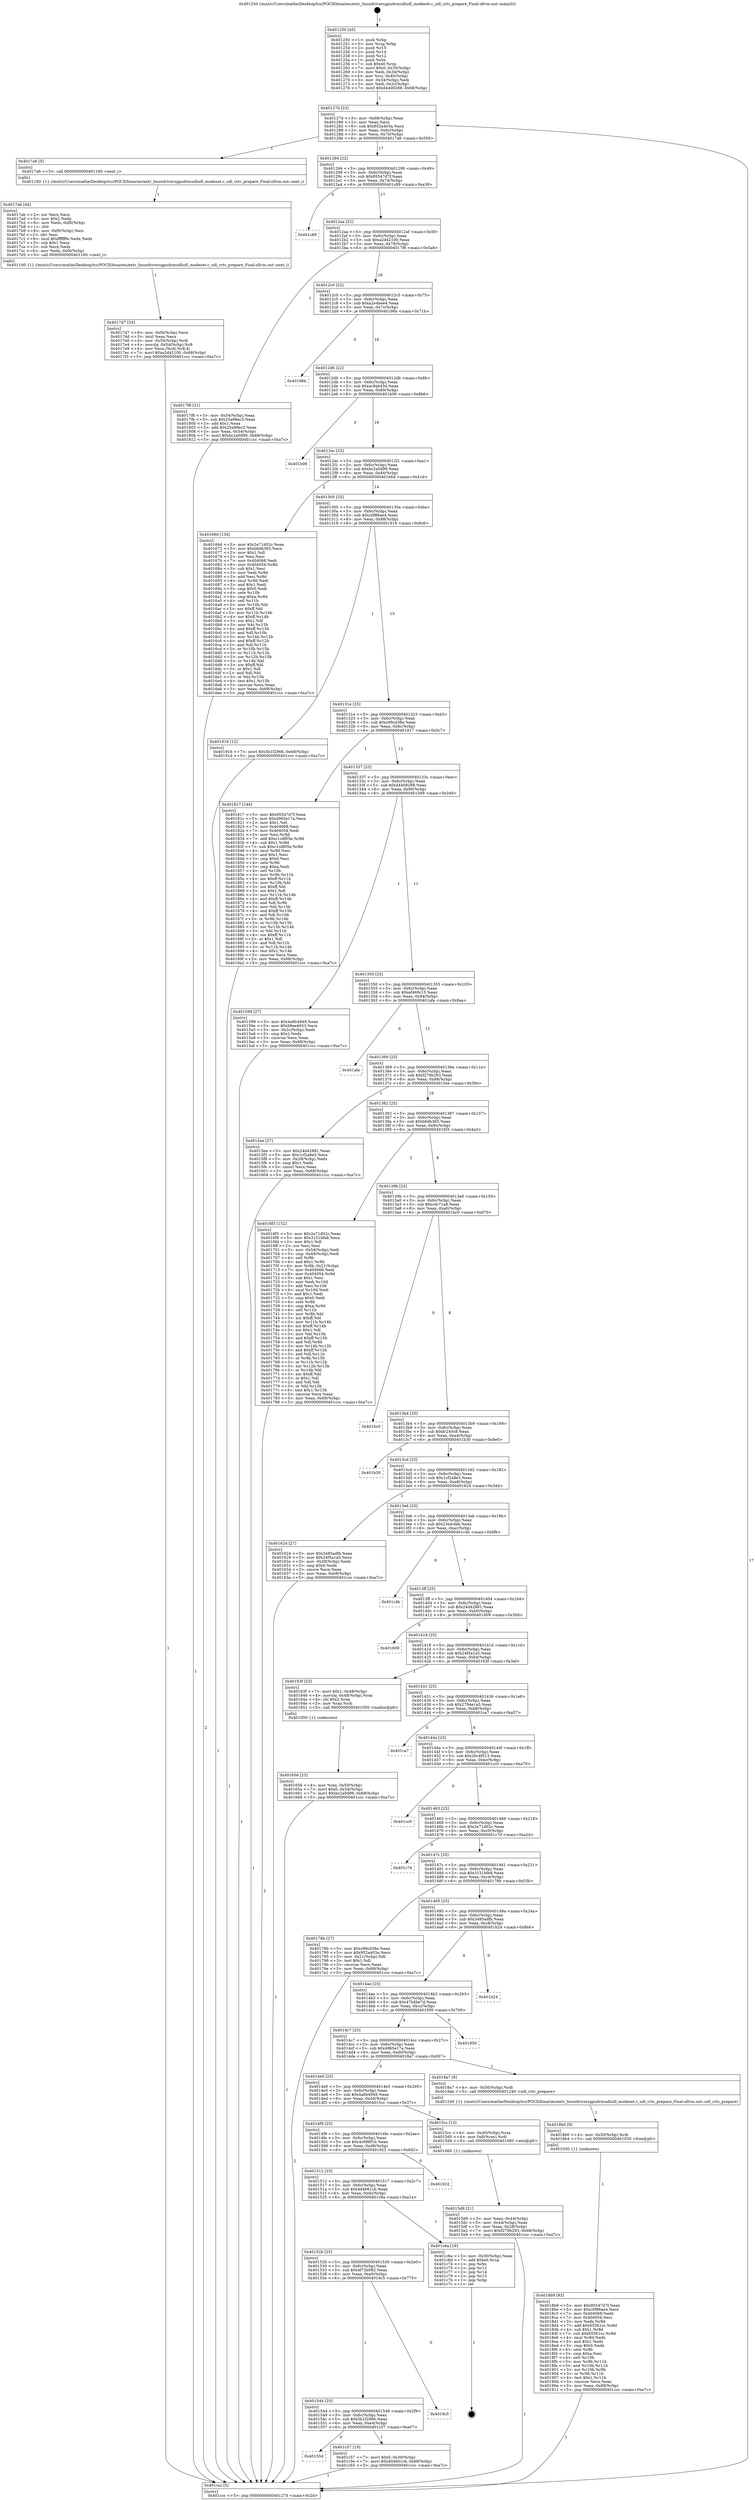 digraph "0x401250" {
  label = "0x401250 (/mnt/c/Users/mathe/Desktop/tcc/POCII/binaries/extr_linuxdriversgpudrmudludl_modeset.c_udl_crtc_prepare_Final-ollvm.out::main(0))"
  labelloc = "t"
  node[shape=record]

  Entry [label="",width=0.3,height=0.3,shape=circle,fillcolor=black,style=filled]
  "0x40127d" [label="{
     0x40127d [23]\l
     | [instrs]\l
     &nbsp;&nbsp;0x40127d \<+3\>: mov -0x68(%rbp),%eax\l
     &nbsp;&nbsp;0x401280 \<+2\>: mov %eax,%ecx\l
     &nbsp;&nbsp;0x401282 \<+6\>: sub $0x952a403a,%ecx\l
     &nbsp;&nbsp;0x401288 \<+3\>: mov %eax,-0x6c(%rbp)\l
     &nbsp;&nbsp;0x40128b \<+3\>: mov %ecx,-0x70(%rbp)\l
     &nbsp;&nbsp;0x40128e \<+6\>: je 00000000004017a6 \<main+0x556\>\l
  }"]
  "0x4017a6" [label="{
     0x4017a6 [5]\l
     | [instrs]\l
     &nbsp;&nbsp;0x4017a6 \<+5\>: call 0000000000401160 \<next_i\>\l
     | [calls]\l
     &nbsp;&nbsp;0x401160 \{1\} (/mnt/c/Users/mathe/Desktop/tcc/POCII/binaries/extr_linuxdriversgpudrmudludl_modeset.c_udl_crtc_prepare_Final-ollvm.out::next_i)\l
  }"]
  "0x401294" [label="{
     0x401294 [22]\l
     | [instrs]\l
     &nbsp;&nbsp;0x401294 \<+5\>: jmp 0000000000401299 \<main+0x49\>\l
     &nbsp;&nbsp;0x401299 \<+3\>: mov -0x6c(%rbp),%eax\l
     &nbsp;&nbsp;0x40129c \<+5\>: sub $0x95547d7f,%eax\l
     &nbsp;&nbsp;0x4012a1 \<+3\>: mov %eax,-0x74(%rbp)\l
     &nbsp;&nbsp;0x4012a4 \<+6\>: je 0000000000401c89 \<main+0xa39\>\l
  }"]
  Exit [label="",width=0.3,height=0.3,shape=circle,fillcolor=black,style=filled,peripheries=2]
  "0x401c89" [label="{
     0x401c89\l
  }", style=dashed]
  "0x4012aa" [label="{
     0x4012aa [22]\l
     | [instrs]\l
     &nbsp;&nbsp;0x4012aa \<+5\>: jmp 00000000004012af \<main+0x5f\>\l
     &nbsp;&nbsp;0x4012af \<+3\>: mov -0x6c(%rbp),%eax\l
     &nbsp;&nbsp;0x4012b2 \<+5\>: sub $0xa2d42100,%eax\l
     &nbsp;&nbsp;0x4012b7 \<+3\>: mov %eax,-0x78(%rbp)\l
     &nbsp;&nbsp;0x4012ba \<+6\>: je 00000000004017f8 \<main+0x5a8\>\l
  }"]
  "0x40155d" [label="{
     0x40155d\l
  }", style=dashed]
  "0x4017f8" [label="{
     0x4017f8 [31]\l
     | [instrs]\l
     &nbsp;&nbsp;0x4017f8 \<+3\>: mov -0x54(%rbp),%eax\l
     &nbsp;&nbsp;0x4017fb \<+5\>: sub $0x25a99ec3,%eax\l
     &nbsp;&nbsp;0x401800 \<+3\>: add $0x1,%eax\l
     &nbsp;&nbsp;0x401803 \<+5\>: add $0x25a99ec3,%eax\l
     &nbsp;&nbsp;0x401808 \<+3\>: mov %eax,-0x54(%rbp)\l
     &nbsp;&nbsp;0x40180b \<+7\>: movl $0xbc2a0d99,-0x68(%rbp)\l
     &nbsp;&nbsp;0x401812 \<+5\>: jmp 0000000000401ccc \<main+0xa7c\>\l
  }"]
  "0x4012c0" [label="{
     0x4012c0 [22]\l
     | [instrs]\l
     &nbsp;&nbsp;0x4012c0 \<+5\>: jmp 00000000004012c5 \<main+0x75\>\l
     &nbsp;&nbsp;0x4012c5 \<+3\>: mov -0x6c(%rbp),%eax\l
     &nbsp;&nbsp;0x4012c8 \<+5\>: sub $0xa2e4bee4,%eax\l
     &nbsp;&nbsp;0x4012cd \<+3\>: mov %eax,-0x7c(%rbp)\l
     &nbsp;&nbsp;0x4012d0 \<+6\>: je 000000000040196b \<main+0x71b\>\l
  }"]
  "0x401c57" [label="{
     0x401c57 [19]\l
     | [instrs]\l
     &nbsp;&nbsp;0x401c57 \<+7\>: movl $0x0,-0x30(%rbp)\l
     &nbsp;&nbsp;0x401c5e \<+7\>: movl $0x4d4661cb,-0x68(%rbp)\l
     &nbsp;&nbsp;0x401c65 \<+5\>: jmp 0000000000401ccc \<main+0xa7c\>\l
  }"]
  "0x40196b" [label="{
     0x40196b\l
  }", style=dashed]
  "0x4012d6" [label="{
     0x4012d6 [22]\l
     | [instrs]\l
     &nbsp;&nbsp;0x4012d6 \<+5\>: jmp 00000000004012db \<main+0x8b\>\l
     &nbsp;&nbsp;0x4012db \<+3\>: mov -0x6c(%rbp),%eax\l
     &nbsp;&nbsp;0x4012de \<+5\>: sub $0xac9ab43d,%eax\l
     &nbsp;&nbsp;0x4012e3 \<+3\>: mov %eax,-0x80(%rbp)\l
     &nbsp;&nbsp;0x4012e6 \<+6\>: je 0000000000401b06 \<main+0x8b6\>\l
  }"]
  "0x401544" [label="{
     0x401544 [25]\l
     | [instrs]\l
     &nbsp;&nbsp;0x401544 \<+5\>: jmp 0000000000401549 \<main+0x2f9\>\l
     &nbsp;&nbsp;0x401549 \<+3\>: mov -0x6c(%rbp),%eax\l
     &nbsp;&nbsp;0x40154c \<+5\>: sub $0x5b1f2966,%eax\l
     &nbsp;&nbsp;0x401551 \<+6\>: mov %eax,-0xe4(%rbp)\l
     &nbsp;&nbsp;0x401557 \<+6\>: je 0000000000401c57 \<main+0xa07\>\l
  }"]
  "0x401b06" [label="{
     0x401b06\l
  }", style=dashed]
  "0x4012ec" [label="{
     0x4012ec [25]\l
     | [instrs]\l
     &nbsp;&nbsp;0x4012ec \<+5\>: jmp 00000000004012f1 \<main+0xa1\>\l
     &nbsp;&nbsp;0x4012f1 \<+3\>: mov -0x6c(%rbp),%eax\l
     &nbsp;&nbsp;0x4012f4 \<+5\>: sub $0xbc2a0d99,%eax\l
     &nbsp;&nbsp;0x4012f9 \<+6\>: mov %eax,-0x84(%rbp)\l
     &nbsp;&nbsp;0x4012ff \<+6\>: je 000000000040166d \<main+0x41d\>\l
  }"]
  "0x4019c5" [label="{
     0x4019c5\l
  }", style=dashed]
  "0x40166d" [label="{
     0x40166d [134]\l
     | [instrs]\l
     &nbsp;&nbsp;0x40166d \<+5\>: mov $0x2e71d02c,%eax\l
     &nbsp;&nbsp;0x401672 \<+5\>: mov $0xb6db365,%ecx\l
     &nbsp;&nbsp;0x401677 \<+2\>: mov $0x1,%dl\l
     &nbsp;&nbsp;0x401679 \<+2\>: xor %esi,%esi\l
     &nbsp;&nbsp;0x40167b \<+7\>: mov 0x404068,%edi\l
     &nbsp;&nbsp;0x401682 \<+8\>: mov 0x404054,%r8d\l
     &nbsp;&nbsp;0x40168a \<+3\>: sub $0x1,%esi\l
     &nbsp;&nbsp;0x40168d \<+3\>: mov %edi,%r9d\l
     &nbsp;&nbsp;0x401690 \<+3\>: add %esi,%r9d\l
     &nbsp;&nbsp;0x401693 \<+4\>: imul %r9d,%edi\l
     &nbsp;&nbsp;0x401697 \<+3\>: and $0x1,%edi\l
     &nbsp;&nbsp;0x40169a \<+3\>: cmp $0x0,%edi\l
     &nbsp;&nbsp;0x40169d \<+4\>: sete %r10b\l
     &nbsp;&nbsp;0x4016a1 \<+4\>: cmp $0xa,%r8d\l
     &nbsp;&nbsp;0x4016a5 \<+4\>: setl %r11b\l
     &nbsp;&nbsp;0x4016a9 \<+3\>: mov %r10b,%bl\l
     &nbsp;&nbsp;0x4016ac \<+3\>: xor $0xff,%bl\l
     &nbsp;&nbsp;0x4016af \<+3\>: mov %r11b,%r14b\l
     &nbsp;&nbsp;0x4016b2 \<+4\>: xor $0xff,%r14b\l
     &nbsp;&nbsp;0x4016b6 \<+3\>: xor $0x1,%dl\l
     &nbsp;&nbsp;0x4016b9 \<+3\>: mov %bl,%r15b\l
     &nbsp;&nbsp;0x4016bc \<+4\>: and $0xff,%r15b\l
     &nbsp;&nbsp;0x4016c0 \<+3\>: and %dl,%r10b\l
     &nbsp;&nbsp;0x4016c3 \<+3\>: mov %r14b,%r12b\l
     &nbsp;&nbsp;0x4016c6 \<+4\>: and $0xff,%r12b\l
     &nbsp;&nbsp;0x4016ca \<+3\>: and %dl,%r11b\l
     &nbsp;&nbsp;0x4016cd \<+3\>: or %r10b,%r15b\l
     &nbsp;&nbsp;0x4016d0 \<+3\>: or %r11b,%r12b\l
     &nbsp;&nbsp;0x4016d3 \<+3\>: xor %r12b,%r15b\l
     &nbsp;&nbsp;0x4016d6 \<+3\>: or %r14b,%bl\l
     &nbsp;&nbsp;0x4016d9 \<+3\>: xor $0xff,%bl\l
     &nbsp;&nbsp;0x4016dc \<+3\>: or $0x1,%dl\l
     &nbsp;&nbsp;0x4016df \<+2\>: and %dl,%bl\l
     &nbsp;&nbsp;0x4016e1 \<+3\>: or %bl,%r15b\l
     &nbsp;&nbsp;0x4016e4 \<+4\>: test $0x1,%r15b\l
     &nbsp;&nbsp;0x4016e8 \<+3\>: cmovne %ecx,%eax\l
     &nbsp;&nbsp;0x4016eb \<+3\>: mov %eax,-0x68(%rbp)\l
     &nbsp;&nbsp;0x4016ee \<+5\>: jmp 0000000000401ccc \<main+0xa7c\>\l
  }"]
  "0x401305" [label="{
     0x401305 [25]\l
     | [instrs]\l
     &nbsp;&nbsp;0x401305 \<+5\>: jmp 000000000040130a \<main+0xba\>\l
     &nbsp;&nbsp;0x40130a \<+3\>: mov -0x6c(%rbp),%eax\l
     &nbsp;&nbsp;0x40130d \<+5\>: sub $0xc0f86ae4,%eax\l
     &nbsp;&nbsp;0x401312 \<+6\>: mov %eax,-0x88(%rbp)\l
     &nbsp;&nbsp;0x401318 \<+6\>: je 0000000000401916 \<main+0x6c6\>\l
  }"]
  "0x40152b" [label="{
     0x40152b [25]\l
     | [instrs]\l
     &nbsp;&nbsp;0x40152b \<+5\>: jmp 0000000000401530 \<main+0x2e0\>\l
     &nbsp;&nbsp;0x401530 \<+3\>: mov -0x6c(%rbp),%eax\l
     &nbsp;&nbsp;0x401533 \<+5\>: sub $0x4f72b082,%eax\l
     &nbsp;&nbsp;0x401538 \<+6\>: mov %eax,-0xe0(%rbp)\l
     &nbsp;&nbsp;0x40153e \<+6\>: je 00000000004019c5 \<main+0x775\>\l
  }"]
  "0x401916" [label="{
     0x401916 [12]\l
     | [instrs]\l
     &nbsp;&nbsp;0x401916 \<+7\>: movl $0x5b1f2966,-0x68(%rbp)\l
     &nbsp;&nbsp;0x40191d \<+5\>: jmp 0000000000401ccc \<main+0xa7c\>\l
  }"]
  "0x40131e" [label="{
     0x40131e [25]\l
     | [instrs]\l
     &nbsp;&nbsp;0x40131e \<+5\>: jmp 0000000000401323 \<main+0xd3\>\l
     &nbsp;&nbsp;0x401323 \<+3\>: mov -0x6c(%rbp),%eax\l
     &nbsp;&nbsp;0x401326 \<+5\>: sub $0xc99cd38e,%eax\l
     &nbsp;&nbsp;0x40132b \<+6\>: mov %eax,-0x8c(%rbp)\l
     &nbsp;&nbsp;0x401331 \<+6\>: je 0000000000401817 \<main+0x5c7\>\l
  }"]
  "0x401c6a" [label="{
     0x401c6a [19]\l
     | [instrs]\l
     &nbsp;&nbsp;0x401c6a \<+3\>: mov -0x30(%rbp),%eax\l
     &nbsp;&nbsp;0x401c6d \<+7\>: add $0xe0,%rsp\l
     &nbsp;&nbsp;0x401c74 \<+1\>: pop %rbx\l
     &nbsp;&nbsp;0x401c75 \<+2\>: pop %r12\l
     &nbsp;&nbsp;0x401c77 \<+2\>: pop %r14\l
     &nbsp;&nbsp;0x401c79 \<+2\>: pop %r15\l
     &nbsp;&nbsp;0x401c7b \<+1\>: pop %rbp\l
     &nbsp;&nbsp;0x401c7c \<+1\>: ret\l
  }"]
  "0x401817" [label="{
     0x401817 [144]\l
     | [instrs]\l
     &nbsp;&nbsp;0x401817 \<+5\>: mov $0x95547d7f,%eax\l
     &nbsp;&nbsp;0x40181c \<+5\>: mov $0x4965e17a,%ecx\l
     &nbsp;&nbsp;0x401821 \<+2\>: mov $0x1,%dl\l
     &nbsp;&nbsp;0x401823 \<+7\>: mov 0x404068,%esi\l
     &nbsp;&nbsp;0x40182a \<+7\>: mov 0x404054,%edi\l
     &nbsp;&nbsp;0x401831 \<+3\>: mov %esi,%r8d\l
     &nbsp;&nbsp;0x401834 \<+7\>: add $0xc1cdf05e,%r8d\l
     &nbsp;&nbsp;0x40183b \<+4\>: sub $0x1,%r8d\l
     &nbsp;&nbsp;0x40183f \<+7\>: sub $0xc1cdf05e,%r8d\l
     &nbsp;&nbsp;0x401846 \<+4\>: imul %r8d,%esi\l
     &nbsp;&nbsp;0x40184a \<+3\>: and $0x1,%esi\l
     &nbsp;&nbsp;0x40184d \<+3\>: cmp $0x0,%esi\l
     &nbsp;&nbsp;0x401850 \<+4\>: sete %r9b\l
     &nbsp;&nbsp;0x401854 \<+3\>: cmp $0xa,%edi\l
     &nbsp;&nbsp;0x401857 \<+4\>: setl %r10b\l
     &nbsp;&nbsp;0x40185b \<+3\>: mov %r9b,%r11b\l
     &nbsp;&nbsp;0x40185e \<+4\>: xor $0xff,%r11b\l
     &nbsp;&nbsp;0x401862 \<+3\>: mov %r10b,%bl\l
     &nbsp;&nbsp;0x401865 \<+3\>: xor $0xff,%bl\l
     &nbsp;&nbsp;0x401868 \<+3\>: xor $0x1,%dl\l
     &nbsp;&nbsp;0x40186b \<+3\>: mov %r11b,%r14b\l
     &nbsp;&nbsp;0x40186e \<+4\>: and $0xff,%r14b\l
     &nbsp;&nbsp;0x401872 \<+3\>: and %dl,%r9b\l
     &nbsp;&nbsp;0x401875 \<+3\>: mov %bl,%r15b\l
     &nbsp;&nbsp;0x401878 \<+4\>: and $0xff,%r15b\l
     &nbsp;&nbsp;0x40187c \<+3\>: and %dl,%r10b\l
     &nbsp;&nbsp;0x40187f \<+3\>: or %r9b,%r14b\l
     &nbsp;&nbsp;0x401882 \<+3\>: or %r10b,%r15b\l
     &nbsp;&nbsp;0x401885 \<+3\>: xor %r15b,%r14b\l
     &nbsp;&nbsp;0x401888 \<+3\>: or %bl,%r11b\l
     &nbsp;&nbsp;0x40188b \<+4\>: xor $0xff,%r11b\l
     &nbsp;&nbsp;0x40188f \<+3\>: or $0x1,%dl\l
     &nbsp;&nbsp;0x401892 \<+3\>: and %dl,%r11b\l
     &nbsp;&nbsp;0x401895 \<+3\>: or %r11b,%r14b\l
     &nbsp;&nbsp;0x401898 \<+4\>: test $0x1,%r14b\l
     &nbsp;&nbsp;0x40189c \<+3\>: cmovne %ecx,%eax\l
     &nbsp;&nbsp;0x40189f \<+3\>: mov %eax,-0x68(%rbp)\l
     &nbsp;&nbsp;0x4018a2 \<+5\>: jmp 0000000000401ccc \<main+0xa7c\>\l
  }"]
  "0x401337" [label="{
     0x401337 [25]\l
     | [instrs]\l
     &nbsp;&nbsp;0x401337 \<+5\>: jmp 000000000040133c \<main+0xec\>\l
     &nbsp;&nbsp;0x40133c \<+3\>: mov -0x6c(%rbp),%eax\l
     &nbsp;&nbsp;0x40133f \<+5\>: sub $0xd4408288,%eax\l
     &nbsp;&nbsp;0x401344 \<+6\>: mov %eax,-0x90(%rbp)\l
     &nbsp;&nbsp;0x40134a \<+6\>: je 0000000000401599 \<main+0x349\>\l
  }"]
  "0x401512" [label="{
     0x401512 [25]\l
     | [instrs]\l
     &nbsp;&nbsp;0x401512 \<+5\>: jmp 0000000000401517 \<main+0x2c7\>\l
     &nbsp;&nbsp;0x401517 \<+3\>: mov -0x6c(%rbp),%eax\l
     &nbsp;&nbsp;0x40151a \<+5\>: sub $0x4d4661cb,%eax\l
     &nbsp;&nbsp;0x40151f \<+6\>: mov %eax,-0xdc(%rbp)\l
     &nbsp;&nbsp;0x401525 \<+6\>: je 0000000000401c6a \<main+0xa1a\>\l
  }"]
  "0x401599" [label="{
     0x401599 [27]\l
     | [instrs]\l
     &nbsp;&nbsp;0x401599 \<+5\>: mov $0x4a6b4949,%eax\l
     &nbsp;&nbsp;0x40159e \<+5\>: mov $0x68ee4653,%ecx\l
     &nbsp;&nbsp;0x4015a3 \<+3\>: mov -0x2c(%rbp),%edx\l
     &nbsp;&nbsp;0x4015a6 \<+3\>: cmp $0x2,%edx\l
     &nbsp;&nbsp;0x4015a9 \<+3\>: cmovne %ecx,%eax\l
     &nbsp;&nbsp;0x4015ac \<+3\>: mov %eax,-0x68(%rbp)\l
     &nbsp;&nbsp;0x4015af \<+5\>: jmp 0000000000401ccc \<main+0xa7c\>\l
  }"]
  "0x401350" [label="{
     0x401350 [25]\l
     | [instrs]\l
     &nbsp;&nbsp;0x401350 \<+5\>: jmp 0000000000401355 \<main+0x105\>\l
     &nbsp;&nbsp;0x401355 \<+3\>: mov -0x6c(%rbp),%eax\l
     &nbsp;&nbsp;0x401358 \<+5\>: sub $0xef469c15,%eax\l
     &nbsp;&nbsp;0x40135d \<+6\>: mov %eax,-0x94(%rbp)\l
     &nbsp;&nbsp;0x401363 \<+6\>: je 0000000000401afa \<main+0x8aa\>\l
  }"]
  "0x401ccc" [label="{
     0x401ccc [5]\l
     | [instrs]\l
     &nbsp;&nbsp;0x401ccc \<+5\>: jmp 000000000040127d \<main+0x2d\>\l
  }"]
  "0x401250" [label="{
     0x401250 [45]\l
     | [instrs]\l
     &nbsp;&nbsp;0x401250 \<+1\>: push %rbp\l
     &nbsp;&nbsp;0x401251 \<+3\>: mov %rsp,%rbp\l
     &nbsp;&nbsp;0x401254 \<+2\>: push %r15\l
     &nbsp;&nbsp;0x401256 \<+2\>: push %r14\l
     &nbsp;&nbsp;0x401258 \<+2\>: push %r12\l
     &nbsp;&nbsp;0x40125a \<+1\>: push %rbx\l
     &nbsp;&nbsp;0x40125b \<+7\>: sub $0xe0,%rsp\l
     &nbsp;&nbsp;0x401262 \<+7\>: movl $0x0,-0x30(%rbp)\l
     &nbsp;&nbsp;0x401269 \<+3\>: mov %edi,-0x34(%rbp)\l
     &nbsp;&nbsp;0x40126c \<+4\>: mov %rsi,-0x40(%rbp)\l
     &nbsp;&nbsp;0x401270 \<+3\>: mov -0x34(%rbp),%edi\l
     &nbsp;&nbsp;0x401273 \<+3\>: mov %edi,-0x2c(%rbp)\l
     &nbsp;&nbsp;0x401276 \<+7\>: movl $0xd4408288,-0x68(%rbp)\l
  }"]
  "0x401922" [label="{
     0x401922\l
  }", style=dashed]
  "0x401afa" [label="{
     0x401afa\l
  }", style=dashed]
  "0x401369" [label="{
     0x401369 [25]\l
     | [instrs]\l
     &nbsp;&nbsp;0x401369 \<+5\>: jmp 000000000040136e \<main+0x11e\>\l
     &nbsp;&nbsp;0x40136e \<+3\>: mov -0x6c(%rbp),%eax\l
     &nbsp;&nbsp;0x401371 \<+5\>: sub $0xf279b293,%eax\l
     &nbsp;&nbsp;0x401376 \<+6\>: mov %eax,-0x98(%rbp)\l
     &nbsp;&nbsp;0x40137c \<+6\>: je 00000000004015ee \<main+0x39e\>\l
  }"]
  "0x4018b9" [label="{
     0x4018b9 [93]\l
     | [instrs]\l
     &nbsp;&nbsp;0x4018b9 \<+5\>: mov $0x95547d7f,%eax\l
     &nbsp;&nbsp;0x4018be \<+5\>: mov $0xc0f86ae4,%ecx\l
     &nbsp;&nbsp;0x4018c3 \<+7\>: mov 0x404068,%edx\l
     &nbsp;&nbsp;0x4018ca \<+7\>: mov 0x404054,%esi\l
     &nbsp;&nbsp;0x4018d1 \<+3\>: mov %edx,%r8d\l
     &nbsp;&nbsp;0x4018d4 \<+7\>: add $0x65561cc,%r8d\l
     &nbsp;&nbsp;0x4018db \<+4\>: sub $0x1,%r8d\l
     &nbsp;&nbsp;0x4018df \<+7\>: sub $0x65561cc,%r8d\l
     &nbsp;&nbsp;0x4018e6 \<+4\>: imul %r8d,%edx\l
     &nbsp;&nbsp;0x4018ea \<+3\>: and $0x1,%edx\l
     &nbsp;&nbsp;0x4018ed \<+3\>: cmp $0x0,%edx\l
     &nbsp;&nbsp;0x4018f0 \<+4\>: sete %r9b\l
     &nbsp;&nbsp;0x4018f4 \<+3\>: cmp $0xa,%esi\l
     &nbsp;&nbsp;0x4018f7 \<+4\>: setl %r10b\l
     &nbsp;&nbsp;0x4018fb \<+3\>: mov %r9b,%r11b\l
     &nbsp;&nbsp;0x4018fe \<+3\>: and %r10b,%r11b\l
     &nbsp;&nbsp;0x401901 \<+3\>: xor %r10b,%r9b\l
     &nbsp;&nbsp;0x401904 \<+3\>: or %r9b,%r11b\l
     &nbsp;&nbsp;0x401907 \<+4\>: test $0x1,%r11b\l
     &nbsp;&nbsp;0x40190b \<+3\>: cmovne %ecx,%eax\l
     &nbsp;&nbsp;0x40190e \<+3\>: mov %eax,-0x68(%rbp)\l
     &nbsp;&nbsp;0x401911 \<+5\>: jmp 0000000000401ccc \<main+0xa7c\>\l
  }"]
  "0x4015ee" [label="{
     0x4015ee [27]\l
     | [instrs]\l
     &nbsp;&nbsp;0x4015ee \<+5\>: mov $0x24d42881,%eax\l
     &nbsp;&nbsp;0x4015f3 \<+5\>: mov $0x1cf2a8e3,%ecx\l
     &nbsp;&nbsp;0x4015f8 \<+3\>: mov -0x28(%rbp),%edx\l
     &nbsp;&nbsp;0x4015fb \<+3\>: cmp $0x1,%edx\l
     &nbsp;&nbsp;0x4015fe \<+3\>: cmovl %ecx,%eax\l
     &nbsp;&nbsp;0x401601 \<+3\>: mov %eax,-0x68(%rbp)\l
     &nbsp;&nbsp;0x401604 \<+5\>: jmp 0000000000401ccc \<main+0xa7c\>\l
  }"]
  "0x401382" [label="{
     0x401382 [25]\l
     | [instrs]\l
     &nbsp;&nbsp;0x401382 \<+5\>: jmp 0000000000401387 \<main+0x137\>\l
     &nbsp;&nbsp;0x401387 \<+3\>: mov -0x6c(%rbp),%eax\l
     &nbsp;&nbsp;0x40138a \<+5\>: sub $0xb6db365,%eax\l
     &nbsp;&nbsp;0x40138f \<+6\>: mov %eax,-0x9c(%rbp)\l
     &nbsp;&nbsp;0x401395 \<+6\>: je 00000000004016f3 \<main+0x4a3\>\l
  }"]
  "0x4018b0" [label="{
     0x4018b0 [9]\l
     | [instrs]\l
     &nbsp;&nbsp;0x4018b0 \<+4\>: mov -0x50(%rbp),%rdi\l
     &nbsp;&nbsp;0x4018b4 \<+5\>: call 0000000000401030 \<free@plt\>\l
     | [calls]\l
     &nbsp;&nbsp;0x401030 \{1\} (unknown)\l
  }"]
  "0x4016f3" [label="{
     0x4016f3 [152]\l
     | [instrs]\l
     &nbsp;&nbsp;0x4016f3 \<+5\>: mov $0x2e71d02c,%eax\l
     &nbsp;&nbsp;0x4016f8 \<+5\>: mov $0x3151bfe8,%ecx\l
     &nbsp;&nbsp;0x4016fd \<+2\>: mov $0x1,%dl\l
     &nbsp;&nbsp;0x4016ff \<+2\>: xor %esi,%esi\l
     &nbsp;&nbsp;0x401701 \<+3\>: mov -0x54(%rbp),%edi\l
     &nbsp;&nbsp;0x401704 \<+3\>: cmp -0x48(%rbp),%edi\l
     &nbsp;&nbsp;0x401707 \<+4\>: setl %r8b\l
     &nbsp;&nbsp;0x40170b \<+4\>: and $0x1,%r8b\l
     &nbsp;&nbsp;0x40170f \<+4\>: mov %r8b,-0x21(%rbp)\l
     &nbsp;&nbsp;0x401713 \<+7\>: mov 0x404068,%edi\l
     &nbsp;&nbsp;0x40171a \<+8\>: mov 0x404054,%r9d\l
     &nbsp;&nbsp;0x401722 \<+3\>: sub $0x1,%esi\l
     &nbsp;&nbsp;0x401725 \<+3\>: mov %edi,%r10d\l
     &nbsp;&nbsp;0x401728 \<+3\>: add %esi,%r10d\l
     &nbsp;&nbsp;0x40172b \<+4\>: imul %r10d,%edi\l
     &nbsp;&nbsp;0x40172f \<+3\>: and $0x1,%edi\l
     &nbsp;&nbsp;0x401732 \<+3\>: cmp $0x0,%edi\l
     &nbsp;&nbsp;0x401735 \<+4\>: sete %r8b\l
     &nbsp;&nbsp;0x401739 \<+4\>: cmp $0xa,%r9d\l
     &nbsp;&nbsp;0x40173d \<+4\>: setl %r11b\l
     &nbsp;&nbsp;0x401741 \<+3\>: mov %r8b,%bl\l
     &nbsp;&nbsp;0x401744 \<+3\>: xor $0xff,%bl\l
     &nbsp;&nbsp;0x401747 \<+3\>: mov %r11b,%r14b\l
     &nbsp;&nbsp;0x40174a \<+4\>: xor $0xff,%r14b\l
     &nbsp;&nbsp;0x40174e \<+3\>: xor $0x1,%dl\l
     &nbsp;&nbsp;0x401751 \<+3\>: mov %bl,%r15b\l
     &nbsp;&nbsp;0x401754 \<+4\>: and $0xff,%r15b\l
     &nbsp;&nbsp;0x401758 \<+3\>: and %dl,%r8b\l
     &nbsp;&nbsp;0x40175b \<+3\>: mov %r14b,%r12b\l
     &nbsp;&nbsp;0x40175e \<+4\>: and $0xff,%r12b\l
     &nbsp;&nbsp;0x401762 \<+3\>: and %dl,%r11b\l
     &nbsp;&nbsp;0x401765 \<+3\>: or %r8b,%r15b\l
     &nbsp;&nbsp;0x401768 \<+3\>: or %r11b,%r12b\l
     &nbsp;&nbsp;0x40176b \<+3\>: xor %r12b,%r15b\l
     &nbsp;&nbsp;0x40176e \<+3\>: or %r14b,%bl\l
     &nbsp;&nbsp;0x401771 \<+3\>: xor $0xff,%bl\l
     &nbsp;&nbsp;0x401774 \<+3\>: or $0x1,%dl\l
     &nbsp;&nbsp;0x401777 \<+2\>: and %dl,%bl\l
     &nbsp;&nbsp;0x401779 \<+3\>: or %bl,%r15b\l
     &nbsp;&nbsp;0x40177c \<+4\>: test $0x1,%r15b\l
     &nbsp;&nbsp;0x401780 \<+3\>: cmovne %ecx,%eax\l
     &nbsp;&nbsp;0x401783 \<+3\>: mov %eax,-0x68(%rbp)\l
     &nbsp;&nbsp;0x401786 \<+5\>: jmp 0000000000401ccc \<main+0xa7c\>\l
  }"]
  "0x40139b" [label="{
     0x40139b [25]\l
     | [instrs]\l
     &nbsp;&nbsp;0x40139b \<+5\>: jmp 00000000004013a0 \<main+0x150\>\l
     &nbsp;&nbsp;0x4013a0 \<+3\>: mov -0x6c(%rbp),%eax\l
     &nbsp;&nbsp;0x4013a3 \<+5\>: sub $0xcdc71a8,%eax\l
     &nbsp;&nbsp;0x4013a8 \<+6\>: mov %eax,-0xa0(%rbp)\l
     &nbsp;&nbsp;0x4013ae \<+6\>: je 0000000000401bc0 \<main+0x970\>\l
  }"]
  "0x4017d7" [label="{
     0x4017d7 [33]\l
     | [instrs]\l
     &nbsp;&nbsp;0x4017d7 \<+6\>: mov -0xf4(%rbp),%ecx\l
     &nbsp;&nbsp;0x4017dd \<+3\>: imul %eax,%ecx\l
     &nbsp;&nbsp;0x4017e0 \<+4\>: mov -0x50(%rbp),%rdi\l
     &nbsp;&nbsp;0x4017e4 \<+4\>: movslq -0x54(%rbp),%r8\l
     &nbsp;&nbsp;0x4017e8 \<+4\>: mov %ecx,(%rdi,%r8,4)\l
     &nbsp;&nbsp;0x4017ec \<+7\>: movl $0xa2d42100,-0x68(%rbp)\l
     &nbsp;&nbsp;0x4017f3 \<+5\>: jmp 0000000000401ccc \<main+0xa7c\>\l
  }"]
  "0x401bc0" [label="{
     0x401bc0\l
  }", style=dashed]
  "0x4013b4" [label="{
     0x4013b4 [25]\l
     | [instrs]\l
     &nbsp;&nbsp;0x4013b4 \<+5\>: jmp 00000000004013b9 \<main+0x169\>\l
     &nbsp;&nbsp;0x4013b9 \<+3\>: mov -0x6c(%rbp),%eax\l
     &nbsp;&nbsp;0x4013bc \<+5\>: sub $0xfc240c8,%eax\l
     &nbsp;&nbsp;0x4013c1 \<+6\>: mov %eax,-0xa4(%rbp)\l
     &nbsp;&nbsp;0x4013c7 \<+6\>: je 0000000000401b30 \<main+0x8e0\>\l
  }"]
  "0x4017ab" [label="{
     0x4017ab [44]\l
     | [instrs]\l
     &nbsp;&nbsp;0x4017ab \<+2\>: xor %ecx,%ecx\l
     &nbsp;&nbsp;0x4017ad \<+5\>: mov $0x2,%edx\l
     &nbsp;&nbsp;0x4017b2 \<+6\>: mov %edx,-0xf0(%rbp)\l
     &nbsp;&nbsp;0x4017b8 \<+1\>: cltd\l
     &nbsp;&nbsp;0x4017b9 \<+6\>: mov -0xf0(%rbp),%esi\l
     &nbsp;&nbsp;0x4017bf \<+2\>: idiv %esi\l
     &nbsp;&nbsp;0x4017c1 \<+6\>: imul $0xfffffffe,%edx,%edx\l
     &nbsp;&nbsp;0x4017c7 \<+3\>: sub $0x1,%ecx\l
     &nbsp;&nbsp;0x4017ca \<+2\>: sub %ecx,%edx\l
     &nbsp;&nbsp;0x4017cc \<+6\>: mov %edx,-0xf4(%rbp)\l
     &nbsp;&nbsp;0x4017d2 \<+5\>: call 0000000000401160 \<next_i\>\l
     | [calls]\l
     &nbsp;&nbsp;0x401160 \{1\} (/mnt/c/Users/mathe/Desktop/tcc/POCII/binaries/extr_linuxdriversgpudrmudludl_modeset.c_udl_crtc_prepare_Final-ollvm.out::next_i)\l
  }"]
  "0x401b30" [label="{
     0x401b30\l
  }", style=dashed]
  "0x4013cd" [label="{
     0x4013cd [25]\l
     | [instrs]\l
     &nbsp;&nbsp;0x4013cd \<+5\>: jmp 00000000004013d2 \<main+0x182\>\l
     &nbsp;&nbsp;0x4013d2 \<+3\>: mov -0x6c(%rbp),%eax\l
     &nbsp;&nbsp;0x4013d5 \<+5\>: sub $0x1cf2a8e3,%eax\l
     &nbsp;&nbsp;0x4013da \<+6\>: mov %eax,-0xa8(%rbp)\l
     &nbsp;&nbsp;0x4013e0 \<+6\>: je 0000000000401624 \<main+0x3d4\>\l
  }"]
  "0x401656" [label="{
     0x401656 [23]\l
     | [instrs]\l
     &nbsp;&nbsp;0x401656 \<+4\>: mov %rax,-0x50(%rbp)\l
     &nbsp;&nbsp;0x40165a \<+7\>: movl $0x0,-0x54(%rbp)\l
     &nbsp;&nbsp;0x401661 \<+7\>: movl $0xbc2a0d99,-0x68(%rbp)\l
     &nbsp;&nbsp;0x401668 \<+5\>: jmp 0000000000401ccc \<main+0xa7c\>\l
  }"]
  "0x401624" [label="{
     0x401624 [27]\l
     | [instrs]\l
     &nbsp;&nbsp;0x401624 \<+5\>: mov $0x3485adfb,%eax\l
     &nbsp;&nbsp;0x401629 \<+5\>: mov $0x24f5a1a5,%ecx\l
     &nbsp;&nbsp;0x40162e \<+3\>: mov -0x28(%rbp),%edx\l
     &nbsp;&nbsp;0x401631 \<+3\>: cmp $0x0,%edx\l
     &nbsp;&nbsp;0x401634 \<+3\>: cmove %ecx,%eax\l
     &nbsp;&nbsp;0x401637 \<+3\>: mov %eax,-0x68(%rbp)\l
     &nbsp;&nbsp;0x40163a \<+5\>: jmp 0000000000401ccc \<main+0xa7c\>\l
  }"]
  "0x4013e6" [label="{
     0x4013e6 [25]\l
     | [instrs]\l
     &nbsp;&nbsp;0x4013e6 \<+5\>: jmp 00000000004013eb \<main+0x19b\>\l
     &nbsp;&nbsp;0x4013eb \<+3\>: mov -0x6c(%rbp),%eax\l
     &nbsp;&nbsp;0x4013ee \<+5\>: sub $0x23e4cfeb,%eax\l
     &nbsp;&nbsp;0x4013f3 \<+6\>: mov %eax,-0xac(%rbp)\l
     &nbsp;&nbsp;0x4013f9 \<+6\>: je 0000000000401c4b \<main+0x9fb\>\l
  }"]
  "0x4015d9" [label="{
     0x4015d9 [21]\l
     | [instrs]\l
     &nbsp;&nbsp;0x4015d9 \<+3\>: mov %eax,-0x44(%rbp)\l
     &nbsp;&nbsp;0x4015dc \<+3\>: mov -0x44(%rbp),%eax\l
     &nbsp;&nbsp;0x4015df \<+3\>: mov %eax,-0x28(%rbp)\l
     &nbsp;&nbsp;0x4015e2 \<+7\>: movl $0xf279b293,-0x68(%rbp)\l
     &nbsp;&nbsp;0x4015e9 \<+5\>: jmp 0000000000401ccc \<main+0xa7c\>\l
  }"]
  "0x401c4b" [label="{
     0x401c4b\l
  }", style=dashed]
  "0x4013ff" [label="{
     0x4013ff [25]\l
     | [instrs]\l
     &nbsp;&nbsp;0x4013ff \<+5\>: jmp 0000000000401404 \<main+0x1b4\>\l
     &nbsp;&nbsp;0x401404 \<+3\>: mov -0x6c(%rbp),%eax\l
     &nbsp;&nbsp;0x401407 \<+5\>: sub $0x24d42881,%eax\l
     &nbsp;&nbsp;0x40140c \<+6\>: mov %eax,-0xb0(%rbp)\l
     &nbsp;&nbsp;0x401412 \<+6\>: je 0000000000401609 \<main+0x3b9\>\l
  }"]
  "0x4014f9" [label="{
     0x4014f9 [25]\l
     | [instrs]\l
     &nbsp;&nbsp;0x4014f9 \<+5\>: jmp 00000000004014fe \<main+0x2ae\>\l
     &nbsp;&nbsp;0x4014fe \<+3\>: mov -0x6c(%rbp),%eax\l
     &nbsp;&nbsp;0x401501 \<+5\>: sub $0x4c088f1b,%eax\l
     &nbsp;&nbsp;0x401506 \<+6\>: mov %eax,-0xd8(%rbp)\l
     &nbsp;&nbsp;0x40150c \<+6\>: je 0000000000401922 \<main+0x6d2\>\l
  }"]
  "0x401609" [label="{
     0x401609\l
  }", style=dashed]
  "0x401418" [label="{
     0x401418 [25]\l
     | [instrs]\l
     &nbsp;&nbsp;0x401418 \<+5\>: jmp 000000000040141d \<main+0x1cd\>\l
     &nbsp;&nbsp;0x40141d \<+3\>: mov -0x6c(%rbp),%eax\l
     &nbsp;&nbsp;0x401420 \<+5\>: sub $0x24f5a1a5,%eax\l
     &nbsp;&nbsp;0x401425 \<+6\>: mov %eax,-0xb4(%rbp)\l
     &nbsp;&nbsp;0x40142b \<+6\>: je 000000000040163f \<main+0x3ef\>\l
  }"]
  "0x4015cc" [label="{
     0x4015cc [13]\l
     | [instrs]\l
     &nbsp;&nbsp;0x4015cc \<+4\>: mov -0x40(%rbp),%rax\l
     &nbsp;&nbsp;0x4015d0 \<+4\>: mov 0x8(%rax),%rdi\l
     &nbsp;&nbsp;0x4015d4 \<+5\>: call 0000000000401060 \<atoi@plt\>\l
     | [calls]\l
     &nbsp;&nbsp;0x401060 \{1\} (unknown)\l
  }"]
  "0x40163f" [label="{
     0x40163f [23]\l
     | [instrs]\l
     &nbsp;&nbsp;0x40163f \<+7\>: movl $0x1,-0x48(%rbp)\l
     &nbsp;&nbsp;0x401646 \<+4\>: movslq -0x48(%rbp),%rax\l
     &nbsp;&nbsp;0x40164a \<+4\>: shl $0x2,%rax\l
     &nbsp;&nbsp;0x40164e \<+3\>: mov %rax,%rdi\l
     &nbsp;&nbsp;0x401651 \<+5\>: call 0000000000401050 \<malloc@plt\>\l
     | [calls]\l
     &nbsp;&nbsp;0x401050 \{1\} (unknown)\l
  }"]
  "0x401431" [label="{
     0x401431 [25]\l
     | [instrs]\l
     &nbsp;&nbsp;0x401431 \<+5\>: jmp 0000000000401436 \<main+0x1e6\>\l
     &nbsp;&nbsp;0x401436 \<+3\>: mov -0x6c(%rbp),%eax\l
     &nbsp;&nbsp;0x401439 \<+5\>: sub $0x2794e1a5,%eax\l
     &nbsp;&nbsp;0x40143e \<+6\>: mov %eax,-0xb8(%rbp)\l
     &nbsp;&nbsp;0x401444 \<+6\>: je 0000000000401ca7 \<main+0xa57\>\l
  }"]
  "0x4014e0" [label="{
     0x4014e0 [25]\l
     | [instrs]\l
     &nbsp;&nbsp;0x4014e0 \<+5\>: jmp 00000000004014e5 \<main+0x295\>\l
     &nbsp;&nbsp;0x4014e5 \<+3\>: mov -0x6c(%rbp),%eax\l
     &nbsp;&nbsp;0x4014e8 \<+5\>: sub $0x4a6b4949,%eax\l
     &nbsp;&nbsp;0x4014ed \<+6\>: mov %eax,-0xd4(%rbp)\l
     &nbsp;&nbsp;0x4014f3 \<+6\>: je 00000000004015cc \<main+0x37c\>\l
  }"]
  "0x401ca7" [label="{
     0x401ca7\l
  }", style=dashed]
  "0x40144a" [label="{
     0x40144a [25]\l
     | [instrs]\l
     &nbsp;&nbsp;0x40144a \<+5\>: jmp 000000000040144f \<main+0x1ff\>\l
     &nbsp;&nbsp;0x40144f \<+3\>: mov -0x6c(%rbp),%eax\l
     &nbsp;&nbsp;0x401452 \<+5\>: sub $0x2bc4f513,%eax\l
     &nbsp;&nbsp;0x401457 \<+6\>: mov %eax,-0xbc(%rbp)\l
     &nbsp;&nbsp;0x40145d \<+6\>: je 0000000000401cc0 \<main+0xa70\>\l
  }"]
  "0x4018a7" [label="{
     0x4018a7 [9]\l
     | [instrs]\l
     &nbsp;&nbsp;0x4018a7 \<+4\>: mov -0x50(%rbp),%rdi\l
     &nbsp;&nbsp;0x4018ab \<+5\>: call 0000000000401240 \<udl_crtc_prepare\>\l
     | [calls]\l
     &nbsp;&nbsp;0x401240 \{1\} (/mnt/c/Users/mathe/Desktop/tcc/POCII/binaries/extr_linuxdriversgpudrmudludl_modeset.c_udl_crtc_prepare_Final-ollvm.out::udl_crtc_prepare)\l
  }"]
  "0x401cc0" [label="{
     0x401cc0\l
  }", style=dashed]
  "0x401463" [label="{
     0x401463 [25]\l
     | [instrs]\l
     &nbsp;&nbsp;0x401463 \<+5\>: jmp 0000000000401468 \<main+0x218\>\l
     &nbsp;&nbsp;0x401468 \<+3\>: mov -0x6c(%rbp),%eax\l
     &nbsp;&nbsp;0x40146b \<+5\>: sub $0x2e71d02c,%eax\l
     &nbsp;&nbsp;0x401470 \<+6\>: mov %eax,-0xc0(%rbp)\l
     &nbsp;&nbsp;0x401476 \<+6\>: je 0000000000401c7d \<main+0xa2d\>\l
  }"]
  "0x4014c7" [label="{
     0x4014c7 [25]\l
     | [instrs]\l
     &nbsp;&nbsp;0x4014c7 \<+5\>: jmp 00000000004014cc \<main+0x27c\>\l
     &nbsp;&nbsp;0x4014cc \<+3\>: mov -0x6c(%rbp),%eax\l
     &nbsp;&nbsp;0x4014cf \<+5\>: sub $0x4965e17a,%eax\l
     &nbsp;&nbsp;0x4014d4 \<+6\>: mov %eax,-0xd0(%rbp)\l
     &nbsp;&nbsp;0x4014da \<+6\>: je 00000000004018a7 \<main+0x657\>\l
  }"]
  "0x401c7d" [label="{
     0x401c7d\l
  }", style=dashed]
  "0x40147c" [label="{
     0x40147c [25]\l
     | [instrs]\l
     &nbsp;&nbsp;0x40147c \<+5\>: jmp 0000000000401481 \<main+0x231\>\l
     &nbsp;&nbsp;0x401481 \<+3\>: mov -0x6c(%rbp),%eax\l
     &nbsp;&nbsp;0x401484 \<+5\>: sub $0x3151bfe8,%eax\l
     &nbsp;&nbsp;0x401489 \<+6\>: mov %eax,-0xc4(%rbp)\l
     &nbsp;&nbsp;0x40148f \<+6\>: je 000000000040178b \<main+0x53b\>\l
  }"]
  "0x401950" [label="{
     0x401950\l
  }", style=dashed]
  "0x40178b" [label="{
     0x40178b [27]\l
     | [instrs]\l
     &nbsp;&nbsp;0x40178b \<+5\>: mov $0xc99cd38e,%eax\l
     &nbsp;&nbsp;0x401790 \<+5\>: mov $0x952a403a,%ecx\l
     &nbsp;&nbsp;0x401795 \<+3\>: mov -0x21(%rbp),%dl\l
     &nbsp;&nbsp;0x401798 \<+3\>: test $0x1,%dl\l
     &nbsp;&nbsp;0x40179b \<+3\>: cmovne %ecx,%eax\l
     &nbsp;&nbsp;0x40179e \<+3\>: mov %eax,-0x68(%rbp)\l
     &nbsp;&nbsp;0x4017a1 \<+5\>: jmp 0000000000401ccc \<main+0xa7c\>\l
  }"]
  "0x401495" [label="{
     0x401495 [25]\l
     | [instrs]\l
     &nbsp;&nbsp;0x401495 \<+5\>: jmp 000000000040149a \<main+0x24a\>\l
     &nbsp;&nbsp;0x40149a \<+3\>: mov -0x6c(%rbp),%eax\l
     &nbsp;&nbsp;0x40149d \<+5\>: sub $0x3485adfb,%eax\l
     &nbsp;&nbsp;0x4014a2 \<+6\>: mov %eax,-0xc8(%rbp)\l
     &nbsp;&nbsp;0x4014a8 \<+6\>: je 0000000000401b24 \<main+0x8d4\>\l
  }"]
  "0x4014ae" [label="{
     0x4014ae [25]\l
     | [instrs]\l
     &nbsp;&nbsp;0x4014ae \<+5\>: jmp 00000000004014b3 \<main+0x263\>\l
     &nbsp;&nbsp;0x4014b3 \<+3\>: mov -0x6c(%rbp),%eax\l
     &nbsp;&nbsp;0x4014b6 \<+5\>: sub $0x47b4be7d,%eax\l
     &nbsp;&nbsp;0x4014bb \<+6\>: mov %eax,-0xcc(%rbp)\l
     &nbsp;&nbsp;0x4014c1 \<+6\>: je 0000000000401950 \<main+0x700\>\l
  }"]
  "0x401b24" [label="{
     0x401b24\l
  }", style=dashed]
  Entry -> "0x401250" [label=" 1"]
  "0x40127d" -> "0x4017a6" [label=" 1"]
  "0x40127d" -> "0x401294" [label=" 17"]
  "0x401c6a" -> Exit [label=" 1"]
  "0x401294" -> "0x401c89" [label=" 0"]
  "0x401294" -> "0x4012aa" [label=" 17"]
  "0x401c57" -> "0x401ccc" [label=" 1"]
  "0x4012aa" -> "0x4017f8" [label=" 1"]
  "0x4012aa" -> "0x4012c0" [label=" 16"]
  "0x401544" -> "0x40155d" [label=" 0"]
  "0x4012c0" -> "0x40196b" [label=" 0"]
  "0x4012c0" -> "0x4012d6" [label=" 16"]
  "0x401544" -> "0x401c57" [label=" 1"]
  "0x4012d6" -> "0x401b06" [label=" 0"]
  "0x4012d6" -> "0x4012ec" [label=" 16"]
  "0x40152b" -> "0x401544" [label=" 1"]
  "0x4012ec" -> "0x40166d" [label=" 2"]
  "0x4012ec" -> "0x401305" [label=" 14"]
  "0x40152b" -> "0x4019c5" [label=" 0"]
  "0x401305" -> "0x401916" [label=" 1"]
  "0x401305" -> "0x40131e" [label=" 13"]
  "0x401512" -> "0x40152b" [label=" 1"]
  "0x40131e" -> "0x401817" [label=" 1"]
  "0x40131e" -> "0x401337" [label=" 12"]
  "0x401512" -> "0x401c6a" [label=" 1"]
  "0x401337" -> "0x401599" [label=" 1"]
  "0x401337" -> "0x401350" [label=" 11"]
  "0x401599" -> "0x401ccc" [label=" 1"]
  "0x401250" -> "0x40127d" [label=" 1"]
  "0x401ccc" -> "0x40127d" [label=" 17"]
  "0x4014f9" -> "0x401512" [label=" 2"]
  "0x401350" -> "0x401afa" [label=" 0"]
  "0x401350" -> "0x401369" [label=" 11"]
  "0x4014f9" -> "0x401922" [label=" 0"]
  "0x401369" -> "0x4015ee" [label=" 1"]
  "0x401369" -> "0x401382" [label=" 10"]
  "0x401916" -> "0x401ccc" [label=" 1"]
  "0x401382" -> "0x4016f3" [label=" 2"]
  "0x401382" -> "0x40139b" [label=" 8"]
  "0x4018b9" -> "0x401ccc" [label=" 1"]
  "0x40139b" -> "0x401bc0" [label=" 0"]
  "0x40139b" -> "0x4013b4" [label=" 8"]
  "0x4018b0" -> "0x4018b9" [label=" 1"]
  "0x4013b4" -> "0x401b30" [label=" 0"]
  "0x4013b4" -> "0x4013cd" [label=" 8"]
  "0x4018a7" -> "0x4018b0" [label=" 1"]
  "0x4013cd" -> "0x401624" [label=" 1"]
  "0x4013cd" -> "0x4013e6" [label=" 7"]
  "0x401817" -> "0x401ccc" [label=" 1"]
  "0x4013e6" -> "0x401c4b" [label=" 0"]
  "0x4013e6" -> "0x4013ff" [label=" 7"]
  "0x4017f8" -> "0x401ccc" [label=" 1"]
  "0x4013ff" -> "0x401609" [label=" 0"]
  "0x4013ff" -> "0x401418" [label=" 7"]
  "0x4017d7" -> "0x401ccc" [label=" 1"]
  "0x401418" -> "0x40163f" [label=" 1"]
  "0x401418" -> "0x401431" [label=" 6"]
  "0x4017ab" -> "0x4017d7" [label=" 1"]
  "0x401431" -> "0x401ca7" [label=" 0"]
  "0x401431" -> "0x40144a" [label=" 6"]
  "0x40178b" -> "0x401ccc" [label=" 2"]
  "0x40144a" -> "0x401cc0" [label=" 0"]
  "0x40144a" -> "0x401463" [label=" 6"]
  "0x4016f3" -> "0x401ccc" [label=" 2"]
  "0x401463" -> "0x401c7d" [label=" 0"]
  "0x401463" -> "0x40147c" [label=" 6"]
  "0x401656" -> "0x401ccc" [label=" 1"]
  "0x40147c" -> "0x40178b" [label=" 2"]
  "0x40147c" -> "0x401495" [label=" 4"]
  "0x40163f" -> "0x401656" [label=" 1"]
  "0x401495" -> "0x401b24" [label=" 0"]
  "0x401495" -> "0x4014ae" [label=" 4"]
  "0x401624" -> "0x401ccc" [label=" 1"]
  "0x4014ae" -> "0x401950" [label=" 0"]
  "0x4014ae" -> "0x4014c7" [label=" 4"]
  "0x40166d" -> "0x401ccc" [label=" 2"]
  "0x4014c7" -> "0x4018a7" [label=" 1"]
  "0x4014c7" -> "0x4014e0" [label=" 3"]
  "0x4017a6" -> "0x4017ab" [label=" 1"]
  "0x4014e0" -> "0x4015cc" [label=" 1"]
  "0x4014e0" -> "0x4014f9" [label=" 2"]
  "0x4015cc" -> "0x4015d9" [label=" 1"]
  "0x4015d9" -> "0x401ccc" [label=" 1"]
  "0x4015ee" -> "0x401ccc" [label=" 1"]
}

